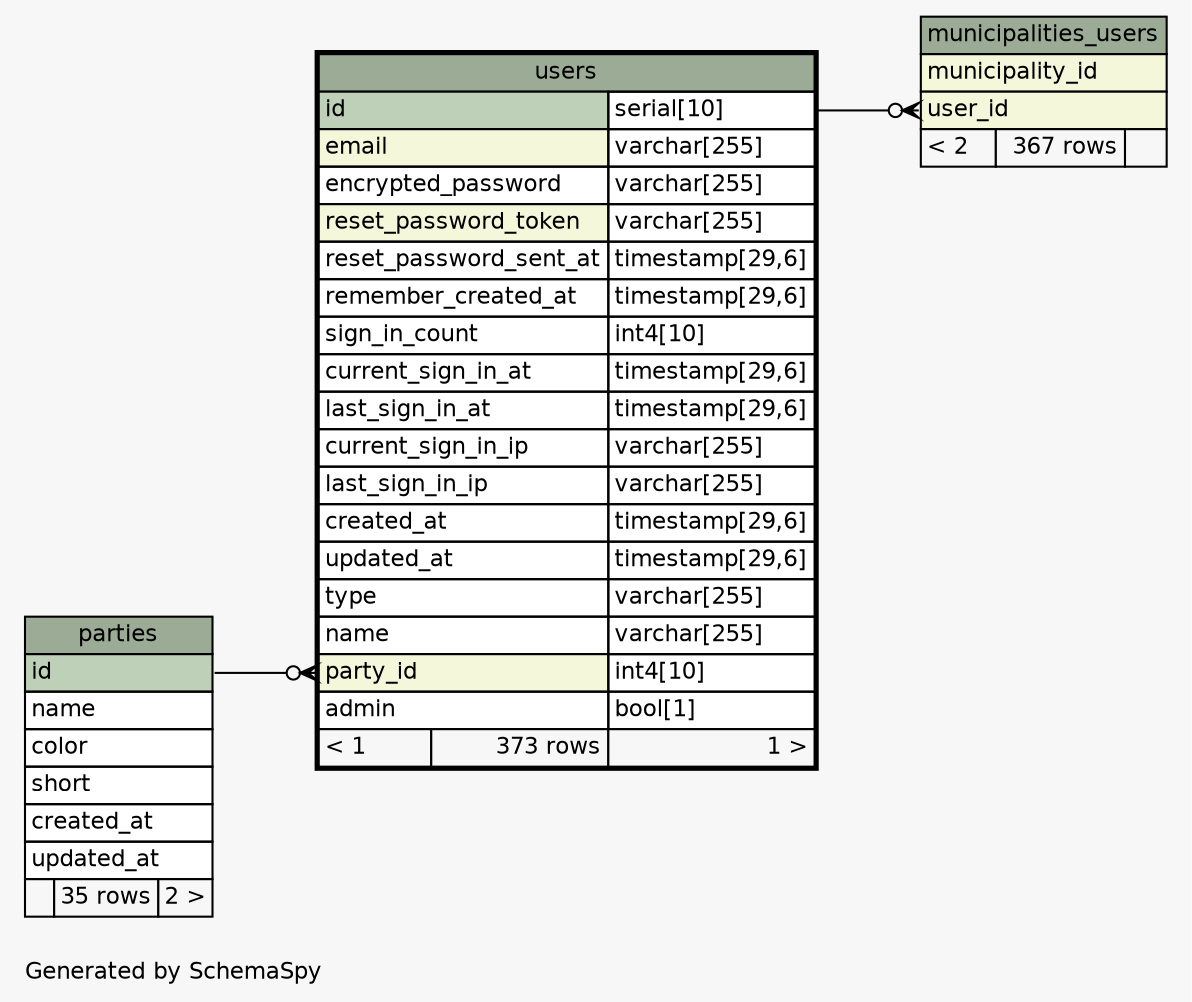 // dot 2.38.0 on Mac OS X 10.10.5
// SchemaSpy rev 590
digraph "oneDegreeRelationshipsDiagram" {
  graph [
    rankdir="RL"
    bgcolor="#f7f7f7"
    label="\nGenerated by SchemaSpy"
    labeljust="l"
    nodesep="0.18"
    ranksep="0.46"
    fontname="Helvetica"
    fontsize="11"
  ];
  node [
    fontname="Helvetica"
    fontsize="11"
    shape="plaintext"
  ];
  edge [
    arrowsize="0.8"
  ];
  "municipalities_users":"user_id":w -> "users":"id.type":e [arrowhead=none dir=back arrowtail=crowodot];
  "users":"party_id":w -> "parties":"id":e [arrowhead=none dir=back arrowtail=crowodot];
  "municipalities_users" [
    label=<
    <TABLE BORDER="0" CELLBORDER="1" CELLSPACING="0" BGCOLOR="#ffffff">
      <TR><TD COLSPAN="3" BGCOLOR="#9bab96" ALIGN="CENTER">municipalities_users</TD></TR>
      <TR><TD PORT="municipality_id" COLSPAN="3" BGCOLOR="#f4f7da" ALIGN="LEFT">municipality_id</TD></TR>
      <TR><TD PORT="user_id" COLSPAN="3" BGCOLOR="#f4f7da" ALIGN="LEFT">user_id</TD></TR>
      <TR><TD ALIGN="LEFT" BGCOLOR="#f7f7f7">&lt; 2</TD><TD ALIGN="RIGHT" BGCOLOR="#f7f7f7">367 rows</TD><TD ALIGN="RIGHT" BGCOLOR="#f7f7f7">  </TD></TR>
    </TABLE>>
    URL="municipalities_users.html"
    tooltip="municipalities_users"
  ];
  "parties" [
    label=<
    <TABLE BORDER="0" CELLBORDER="1" CELLSPACING="0" BGCOLOR="#ffffff">
      <TR><TD COLSPAN="3" BGCOLOR="#9bab96" ALIGN="CENTER">parties</TD></TR>
      <TR><TD PORT="id" COLSPAN="3" BGCOLOR="#bed1b8" ALIGN="LEFT">id</TD></TR>
      <TR><TD PORT="name" COLSPAN="3" ALIGN="LEFT">name</TD></TR>
      <TR><TD PORT="color" COLSPAN="3" ALIGN="LEFT">color</TD></TR>
      <TR><TD PORT="short" COLSPAN="3" ALIGN="LEFT">short</TD></TR>
      <TR><TD PORT="created_at" COLSPAN="3" ALIGN="LEFT">created_at</TD></TR>
      <TR><TD PORT="updated_at" COLSPAN="3" ALIGN="LEFT">updated_at</TD></TR>
      <TR><TD ALIGN="LEFT" BGCOLOR="#f7f7f7">  </TD><TD ALIGN="RIGHT" BGCOLOR="#f7f7f7">35 rows</TD><TD ALIGN="RIGHT" BGCOLOR="#f7f7f7">2 &gt;</TD></TR>
    </TABLE>>
    URL="parties.html"
    tooltip="parties"
  ];
  "users" [
    label=<
    <TABLE BORDER="2" CELLBORDER="1" CELLSPACING="0" BGCOLOR="#ffffff">
      <TR><TD COLSPAN="3" BGCOLOR="#9bab96" ALIGN="CENTER">users</TD></TR>
      <TR><TD PORT="id" COLSPAN="2" BGCOLOR="#bed1b8" ALIGN="LEFT">id</TD><TD PORT="id.type" ALIGN="LEFT">serial[10]</TD></TR>
      <TR><TD PORT="email" COLSPAN="2" BGCOLOR="#f4f7da" ALIGN="LEFT">email</TD><TD PORT="email.type" ALIGN="LEFT">varchar[255]</TD></TR>
      <TR><TD PORT="encrypted_password" COLSPAN="2" ALIGN="LEFT">encrypted_password</TD><TD PORT="encrypted_password.type" ALIGN="LEFT">varchar[255]</TD></TR>
      <TR><TD PORT="reset_password_token" COLSPAN="2" BGCOLOR="#f4f7da" ALIGN="LEFT">reset_password_token</TD><TD PORT="reset_password_token.type" ALIGN="LEFT">varchar[255]</TD></TR>
      <TR><TD PORT="reset_password_sent_at" COLSPAN="2" ALIGN="LEFT">reset_password_sent_at</TD><TD PORT="reset_password_sent_at.type" ALIGN="LEFT">timestamp[29,6]</TD></TR>
      <TR><TD PORT="remember_created_at" COLSPAN="2" ALIGN="LEFT">remember_created_at</TD><TD PORT="remember_created_at.type" ALIGN="LEFT">timestamp[29,6]</TD></TR>
      <TR><TD PORT="sign_in_count" COLSPAN="2" ALIGN="LEFT">sign_in_count</TD><TD PORT="sign_in_count.type" ALIGN="LEFT">int4[10]</TD></TR>
      <TR><TD PORT="current_sign_in_at" COLSPAN="2" ALIGN="LEFT">current_sign_in_at</TD><TD PORT="current_sign_in_at.type" ALIGN="LEFT">timestamp[29,6]</TD></TR>
      <TR><TD PORT="last_sign_in_at" COLSPAN="2" ALIGN="LEFT">last_sign_in_at</TD><TD PORT="last_sign_in_at.type" ALIGN="LEFT">timestamp[29,6]</TD></TR>
      <TR><TD PORT="current_sign_in_ip" COLSPAN="2" ALIGN="LEFT">current_sign_in_ip</TD><TD PORT="current_sign_in_ip.type" ALIGN="LEFT">varchar[255]</TD></TR>
      <TR><TD PORT="last_sign_in_ip" COLSPAN="2" ALIGN="LEFT">last_sign_in_ip</TD><TD PORT="last_sign_in_ip.type" ALIGN="LEFT">varchar[255]</TD></TR>
      <TR><TD PORT="created_at" COLSPAN="2" ALIGN="LEFT">created_at</TD><TD PORT="created_at.type" ALIGN="LEFT">timestamp[29,6]</TD></TR>
      <TR><TD PORT="updated_at" COLSPAN="2" ALIGN="LEFT">updated_at</TD><TD PORT="updated_at.type" ALIGN="LEFT">timestamp[29,6]</TD></TR>
      <TR><TD PORT="type" COLSPAN="2" ALIGN="LEFT">type</TD><TD PORT="type.type" ALIGN="LEFT">varchar[255]</TD></TR>
      <TR><TD PORT="name" COLSPAN="2" ALIGN="LEFT">name</TD><TD PORT="name.type" ALIGN="LEFT">varchar[255]</TD></TR>
      <TR><TD PORT="party_id" COLSPAN="2" BGCOLOR="#f4f7da" ALIGN="LEFT">party_id</TD><TD PORT="party_id.type" ALIGN="LEFT">int4[10]</TD></TR>
      <TR><TD PORT="admin" COLSPAN="2" ALIGN="LEFT">admin</TD><TD PORT="admin.type" ALIGN="LEFT">bool[1]</TD></TR>
      <TR><TD ALIGN="LEFT" BGCOLOR="#f7f7f7">&lt; 1</TD><TD ALIGN="RIGHT" BGCOLOR="#f7f7f7">373 rows</TD><TD ALIGN="RIGHT" BGCOLOR="#f7f7f7">1 &gt;</TD></TR>
    </TABLE>>
    URL="users.html"
    tooltip="users"
  ];
}
